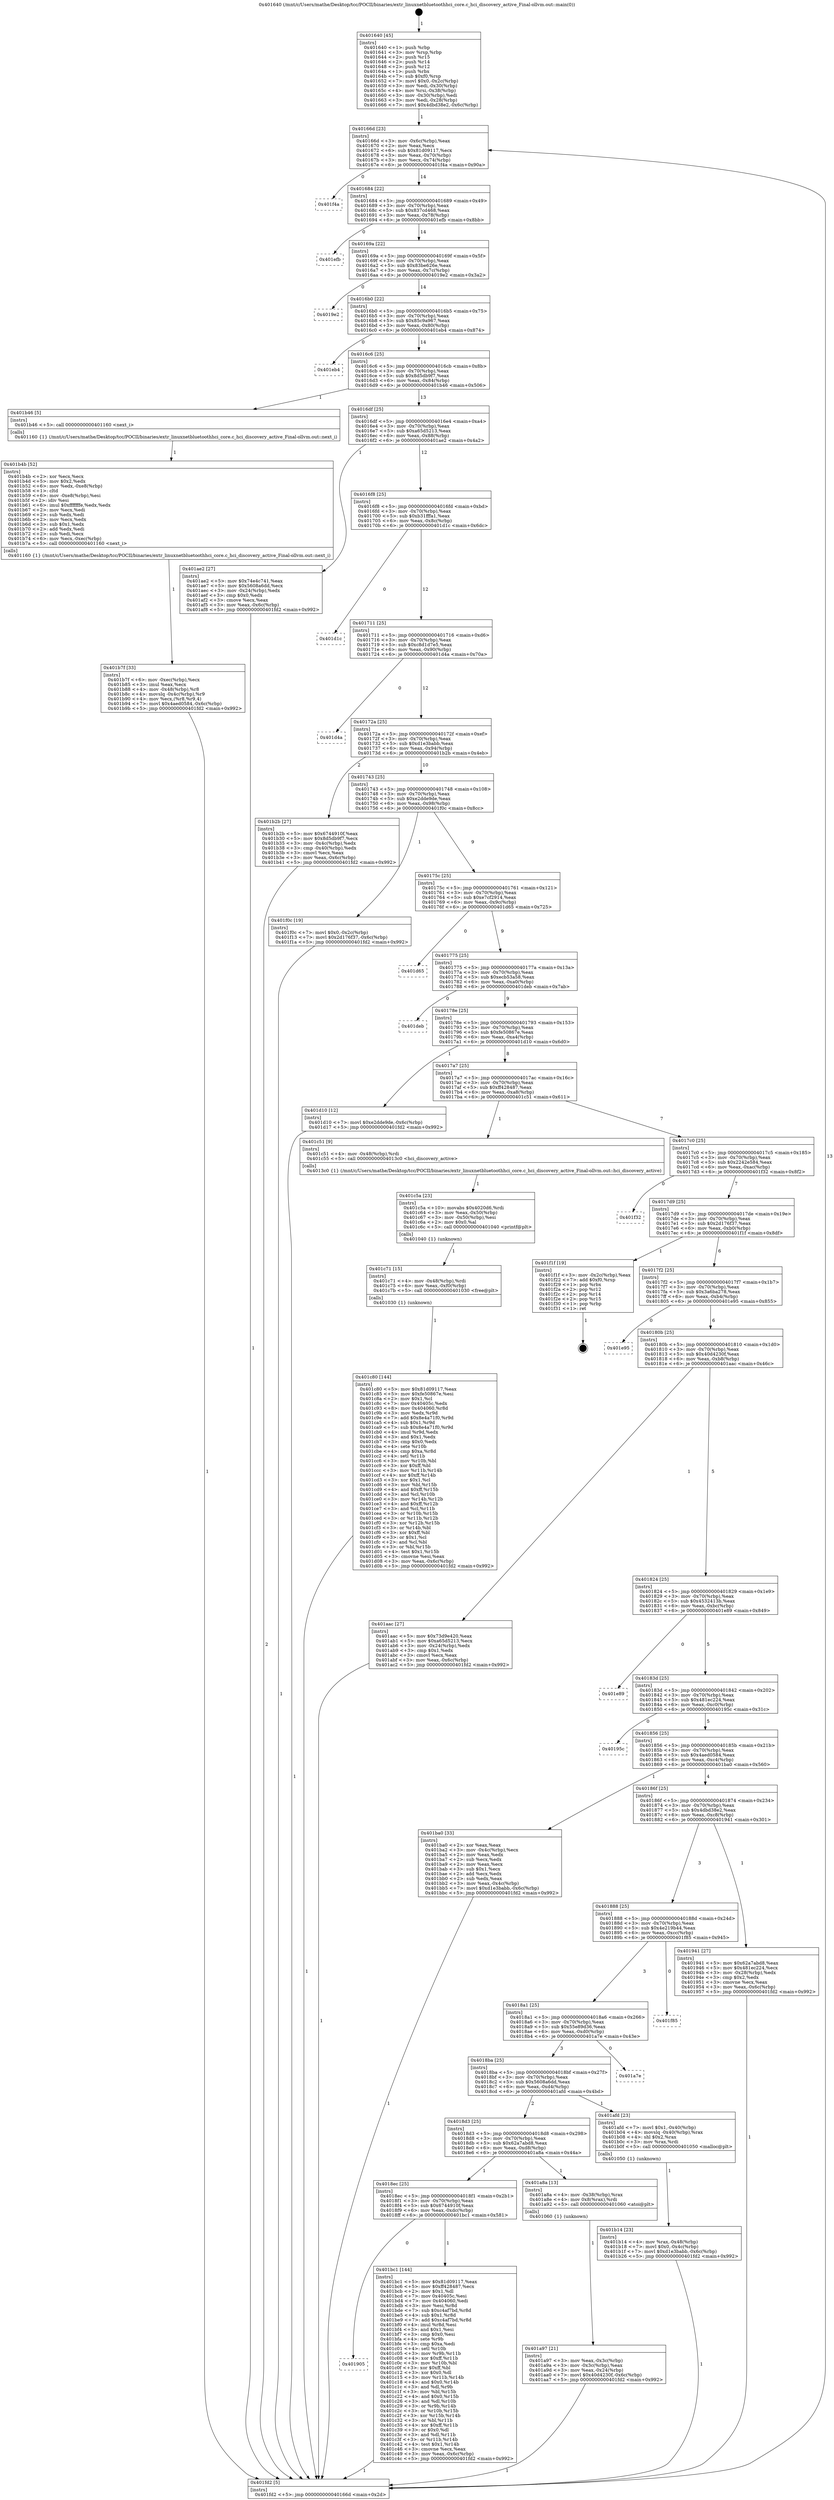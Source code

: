 digraph "0x401640" {
  label = "0x401640 (/mnt/c/Users/mathe/Desktop/tcc/POCII/binaries/extr_linuxnetbluetoothhci_core.c_hci_discovery_active_Final-ollvm.out::main(0))"
  labelloc = "t"
  node[shape=record]

  Entry [label="",width=0.3,height=0.3,shape=circle,fillcolor=black,style=filled]
  "0x40166d" [label="{
     0x40166d [23]\l
     | [instrs]\l
     &nbsp;&nbsp;0x40166d \<+3\>: mov -0x6c(%rbp),%eax\l
     &nbsp;&nbsp;0x401670 \<+2\>: mov %eax,%ecx\l
     &nbsp;&nbsp;0x401672 \<+6\>: sub $0x81d09117,%ecx\l
     &nbsp;&nbsp;0x401678 \<+3\>: mov %eax,-0x70(%rbp)\l
     &nbsp;&nbsp;0x40167b \<+3\>: mov %ecx,-0x74(%rbp)\l
     &nbsp;&nbsp;0x40167e \<+6\>: je 0000000000401f4a \<main+0x90a\>\l
  }"]
  "0x401f4a" [label="{
     0x401f4a\l
  }", style=dashed]
  "0x401684" [label="{
     0x401684 [22]\l
     | [instrs]\l
     &nbsp;&nbsp;0x401684 \<+5\>: jmp 0000000000401689 \<main+0x49\>\l
     &nbsp;&nbsp;0x401689 \<+3\>: mov -0x70(%rbp),%eax\l
     &nbsp;&nbsp;0x40168c \<+5\>: sub $0x837cd468,%eax\l
     &nbsp;&nbsp;0x401691 \<+3\>: mov %eax,-0x78(%rbp)\l
     &nbsp;&nbsp;0x401694 \<+6\>: je 0000000000401efb \<main+0x8bb\>\l
  }"]
  Exit [label="",width=0.3,height=0.3,shape=circle,fillcolor=black,style=filled,peripheries=2]
  "0x401efb" [label="{
     0x401efb\l
  }", style=dashed]
  "0x40169a" [label="{
     0x40169a [22]\l
     | [instrs]\l
     &nbsp;&nbsp;0x40169a \<+5\>: jmp 000000000040169f \<main+0x5f\>\l
     &nbsp;&nbsp;0x40169f \<+3\>: mov -0x70(%rbp),%eax\l
     &nbsp;&nbsp;0x4016a2 \<+5\>: sub $0x83be626e,%eax\l
     &nbsp;&nbsp;0x4016a7 \<+3\>: mov %eax,-0x7c(%rbp)\l
     &nbsp;&nbsp;0x4016aa \<+6\>: je 00000000004019e2 \<main+0x3a2\>\l
  }"]
  "0x401c80" [label="{
     0x401c80 [144]\l
     | [instrs]\l
     &nbsp;&nbsp;0x401c80 \<+5\>: mov $0x81d09117,%eax\l
     &nbsp;&nbsp;0x401c85 \<+5\>: mov $0xfe50867e,%esi\l
     &nbsp;&nbsp;0x401c8a \<+2\>: mov $0x1,%cl\l
     &nbsp;&nbsp;0x401c8c \<+7\>: mov 0x40405c,%edx\l
     &nbsp;&nbsp;0x401c93 \<+8\>: mov 0x404060,%r8d\l
     &nbsp;&nbsp;0x401c9b \<+3\>: mov %edx,%r9d\l
     &nbsp;&nbsp;0x401c9e \<+7\>: add $0x8e4a71f0,%r9d\l
     &nbsp;&nbsp;0x401ca5 \<+4\>: sub $0x1,%r9d\l
     &nbsp;&nbsp;0x401ca9 \<+7\>: sub $0x8e4a71f0,%r9d\l
     &nbsp;&nbsp;0x401cb0 \<+4\>: imul %r9d,%edx\l
     &nbsp;&nbsp;0x401cb4 \<+3\>: and $0x1,%edx\l
     &nbsp;&nbsp;0x401cb7 \<+3\>: cmp $0x0,%edx\l
     &nbsp;&nbsp;0x401cba \<+4\>: sete %r10b\l
     &nbsp;&nbsp;0x401cbe \<+4\>: cmp $0xa,%r8d\l
     &nbsp;&nbsp;0x401cc2 \<+4\>: setl %r11b\l
     &nbsp;&nbsp;0x401cc6 \<+3\>: mov %r10b,%bl\l
     &nbsp;&nbsp;0x401cc9 \<+3\>: xor $0xff,%bl\l
     &nbsp;&nbsp;0x401ccc \<+3\>: mov %r11b,%r14b\l
     &nbsp;&nbsp;0x401ccf \<+4\>: xor $0xff,%r14b\l
     &nbsp;&nbsp;0x401cd3 \<+3\>: xor $0x1,%cl\l
     &nbsp;&nbsp;0x401cd6 \<+3\>: mov %bl,%r15b\l
     &nbsp;&nbsp;0x401cd9 \<+4\>: and $0xff,%r15b\l
     &nbsp;&nbsp;0x401cdd \<+3\>: and %cl,%r10b\l
     &nbsp;&nbsp;0x401ce0 \<+3\>: mov %r14b,%r12b\l
     &nbsp;&nbsp;0x401ce3 \<+4\>: and $0xff,%r12b\l
     &nbsp;&nbsp;0x401ce7 \<+3\>: and %cl,%r11b\l
     &nbsp;&nbsp;0x401cea \<+3\>: or %r10b,%r15b\l
     &nbsp;&nbsp;0x401ced \<+3\>: or %r11b,%r12b\l
     &nbsp;&nbsp;0x401cf0 \<+3\>: xor %r12b,%r15b\l
     &nbsp;&nbsp;0x401cf3 \<+3\>: or %r14b,%bl\l
     &nbsp;&nbsp;0x401cf6 \<+3\>: xor $0xff,%bl\l
     &nbsp;&nbsp;0x401cf9 \<+3\>: or $0x1,%cl\l
     &nbsp;&nbsp;0x401cfc \<+2\>: and %cl,%bl\l
     &nbsp;&nbsp;0x401cfe \<+3\>: or %bl,%r15b\l
     &nbsp;&nbsp;0x401d01 \<+4\>: test $0x1,%r15b\l
     &nbsp;&nbsp;0x401d05 \<+3\>: cmovne %esi,%eax\l
     &nbsp;&nbsp;0x401d08 \<+3\>: mov %eax,-0x6c(%rbp)\l
     &nbsp;&nbsp;0x401d0b \<+5\>: jmp 0000000000401fd2 \<main+0x992\>\l
  }"]
  "0x4019e2" [label="{
     0x4019e2\l
  }", style=dashed]
  "0x4016b0" [label="{
     0x4016b0 [22]\l
     | [instrs]\l
     &nbsp;&nbsp;0x4016b0 \<+5\>: jmp 00000000004016b5 \<main+0x75\>\l
     &nbsp;&nbsp;0x4016b5 \<+3\>: mov -0x70(%rbp),%eax\l
     &nbsp;&nbsp;0x4016b8 \<+5\>: sub $0x85c9a967,%eax\l
     &nbsp;&nbsp;0x4016bd \<+3\>: mov %eax,-0x80(%rbp)\l
     &nbsp;&nbsp;0x4016c0 \<+6\>: je 0000000000401eb4 \<main+0x874\>\l
  }"]
  "0x401c71" [label="{
     0x401c71 [15]\l
     | [instrs]\l
     &nbsp;&nbsp;0x401c71 \<+4\>: mov -0x48(%rbp),%rdi\l
     &nbsp;&nbsp;0x401c75 \<+6\>: mov %eax,-0xf0(%rbp)\l
     &nbsp;&nbsp;0x401c7b \<+5\>: call 0000000000401030 \<free@plt\>\l
     | [calls]\l
     &nbsp;&nbsp;0x401030 \{1\} (unknown)\l
  }"]
  "0x401eb4" [label="{
     0x401eb4\l
  }", style=dashed]
  "0x4016c6" [label="{
     0x4016c6 [25]\l
     | [instrs]\l
     &nbsp;&nbsp;0x4016c6 \<+5\>: jmp 00000000004016cb \<main+0x8b\>\l
     &nbsp;&nbsp;0x4016cb \<+3\>: mov -0x70(%rbp),%eax\l
     &nbsp;&nbsp;0x4016ce \<+5\>: sub $0x8d5db9f7,%eax\l
     &nbsp;&nbsp;0x4016d3 \<+6\>: mov %eax,-0x84(%rbp)\l
     &nbsp;&nbsp;0x4016d9 \<+6\>: je 0000000000401b46 \<main+0x506\>\l
  }"]
  "0x401c5a" [label="{
     0x401c5a [23]\l
     | [instrs]\l
     &nbsp;&nbsp;0x401c5a \<+10\>: movabs $0x4020d6,%rdi\l
     &nbsp;&nbsp;0x401c64 \<+3\>: mov %eax,-0x50(%rbp)\l
     &nbsp;&nbsp;0x401c67 \<+3\>: mov -0x50(%rbp),%esi\l
     &nbsp;&nbsp;0x401c6a \<+2\>: mov $0x0,%al\l
     &nbsp;&nbsp;0x401c6c \<+5\>: call 0000000000401040 \<printf@plt\>\l
     | [calls]\l
     &nbsp;&nbsp;0x401040 \{1\} (unknown)\l
  }"]
  "0x401b46" [label="{
     0x401b46 [5]\l
     | [instrs]\l
     &nbsp;&nbsp;0x401b46 \<+5\>: call 0000000000401160 \<next_i\>\l
     | [calls]\l
     &nbsp;&nbsp;0x401160 \{1\} (/mnt/c/Users/mathe/Desktop/tcc/POCII/binaries/extr_linuxnetbluetoothhci_core.c_hci_discovery_active_Final-ollvm.out::next_i)\l
  }"]
  "0x4016df" [label="{
     0x4016df [25]\l
     | [instrs]\l
     &nbsp;&nbsp;0x4016df \<+5\>: jmp 00000000004016e4 \<main+0xa4\>\l
     &nbsp;&nbsp;0x4016e4 \<+3\>: mov -0x70(%rbp),%eax\l
     &nbsp;&nbsp;0x4016e7 \<+5\>: sub $0xa65d5213,%eax\l
     &nbsp;&nbsp;0x4016ec \<+6\>: mov %eax,-0x88(%rbp)\l
     &nbsp;&nbsp;0x4016f2 \<+6\>: je 0000000000401ae2 \<main+0x4a2\>\l
  }"]
  "0x401905" [label="{
     0x401905\l
  }", style=dashed]
  "0x401ae2" [label="{
     0x401ae2 [27]\l
     | [instrs]\l
     &nbsp;&nbsp;0x401ae2 \<+5\>: mov $0x74e4c741,%eax\l
     &nbsp;&nbsp;0x401ae7 \<+5\>: mov $0x5608a6dd,%ecx\l
     &nbsp;&nbsp;0x401aec \<+3\>: mov -0x24(%rbp),%edx\l
     &nbsp;&nbsp;0x401aef \<+3\>: cmp $0x0,%edx\l
     &nbsp;&nbsp;0x401af2 \<+3\>: cmove %ecx,%eax\l
     &nbsp;&nbsp;0x401af5 \<+3\>: mov %eax,-0x6c(%rbp)\l
     &nbsp;&nbsp;0x401af8 \<+5\>: jmp 0000000000401fd2 \<main+0x992\>\l
  }"]
  "0x4016f8" [label="{
     0x4016f8 [25]\l
     | [instrs]\l
     &nbsp;&nbsp;0x4016f8 \<+5\>: jmp 00000000004016fd \<main+0xbd\>\l
     &nbsp;&nbsp;0x4016fd \<+3\>: mov -0x70(%rbp),%eax\l
     &nbsp;&nbsp;0x401700 \<+5\>: sub $0xb31fffa1,%eax\l
     &nbsp;&nbsp;0x401705 \<+6\>: mov %eax,-0x8c(%rbp)\l
     &nbsp;&nbsp;0x40170b \<+6\>: je 0000000000401d1c \<main+0x6dc\>\l
  }"]
  "0x401bc1" [label="{
     0x401bc1 [144]\l
     | [instrs]\l
     &nbsp;&nbsp;0x401bc1 \<+5\>: mov $0x81d09117,%eax\l
     &nbsp;&nbsp;0x401bc6 \<+5\>: mov $0xff428487,%ecx\l
     &nbsp;&nbsp;0x401bcb \<+2\>: mov $0x1,%dl\l
     &nbsp;&nbsp;0x401bcd \<+7\>: mov 0x40405c,%esi\l
     &nbsp;&nbsp;0x401bd4 \<+7\>: mov 0x404060,%edi\l
     &nbsp;&nbsp;0x401bdb \<+3\>: mov %esi,%r8d\l
     &nbsp;&nbsp;0x401bde \<+7\>: sub $0xc4af7bd,%r8d\l
     &nbsp;&nbsp;0x401be5 \<+4\>: sub $0x1,%r8d\l
     &nbsp;&nbsp;0x401be9 \<+7\>: add $0xc4af7bd,%r8d\l
     &nbsp;&nbsp;0x401bf0 \<+4\>: imul %r8d,%esi\l
     &nbsp;&nbsp;0x401bf4 \<+3\>: and $0x1,%esi\l
     &nbsp;&nbsp;0x401bf7 \<+3\>: cmp $0x0,%esi\l
     &nbsp;&nbsp;0x401bfa \<+4\>: sete %r9b\l
     &nbsp;&nbsp;0x401bfe \<+3\>: cmp $0xa,%edi\l
     &nbsp;&nbsp;0x401c01 \<+4\>: setl %r10b\l
     &nbsp;&nbsp;0x401c05 \<+3\>: mov %r9b,%r11b\l
     &nbsp;&nbsp;0x401c08 \<+4\>: xor $0xff,%r11b\l
     &nbsp;&nbsp;0x401c0c \<+3\>: mov %r10b,%bl\l
     &nbsp;&nbsp;0x401c0f \<+3\>: xor $0xff,%bl\l
     &nbsp;&nbsp;0x401c12 \<+3\>: xor $0x0,%dl\l
     &nbsp;&nbsp;0x401c15 \<+3\>: mov %r11b,%r14b\l
     &nbsp;&nbsp;0x401c18 \<+4\>: and $0x0,%r14b\l
     &nbsp;&nbsp;0x401c1c \<+3\>: and %dl,%r9b\l
     &nbsp;&nbsp;0x401c1f \<+3\>: mov %bl,%r15b\l
     &nbsp;&nbsp;0x401c22 \<+4\>: and $0x0,%r15b\l
     &nbsp;&nbsp;0x401c26 \<+3\>: and %dl,%r10b\l
     &nbsp;&nbsp;0x401c29 \<+3\>: or %r9b,%r14b\l
     &nbsp;&nbsp;0x401c2c \<+3\>: or %r10b,%r15b\l
     &nbsp;&nbsp;0x401c2f \<+3\>: xor %r15b,%r14b\l
     &nbsp;&nbsp;0x401c32 \<+3\>: or %bl,%r11b\l
     &nbsp;&nbsp;0x401c35 \<+4\>: xor $0xff,%r11b\l
     &nbsp;&nbsp;0x401c39 \<+3\>: or $0x0,%dl\l
     &nbsp;&nbsp;0x401c3c \<+3\>: and %dl,%r11b\l
     &nbsp;&nbsp;0x401c3f \<+3\>: or %r11b,%r14b\l
     &nbsp;&nbsp;0x401c42 \<+4\>: test $0x1,%r14b\l
     &nbsp;&nbsp;0x401c46 \<+3\>: cmovne %ecx,%eax\l
     &nbsp;&nbsp;0x401c49 \<+3\>: mov %eax,-0x6c(%rbp)\l
     &nbsp;&nbsp;0x401c4c \<+5\>: jmp 0000000000401fd2 \<main+0x992\>\l
  }"]
  "0x401d1c" [label="{
     0x401d1c\l
  }", style=dashed]
  "0x401711" [label="{
     0x401711 [25]\l
     | [instrs]\l
     &nbsp;&nbsp;0x401711 \<+5\>: jmp 0000000000401716 \<main+0xd6\>\l
     &nbsp;&nbsp;0x401716 \<+3\>: mov -0x70(%rbp),%eax\l
     &nbsp;&nbsp;0x401719 \<+5\>: sub $0xc8d1d7e5,%eax\l
     &nbsp;&nbsp;0x40171e \<+6\>: mov %eax,-0x90(%rbp)\l
     &nbsp;&nbsp;0x401724 \<+6\>: je 0000000000401d4a \<main+0x70a\>\l
  }"]
  "0x401b7f" [label="{
     0x401b7f [33]\l
     | [instrs]\l
     &nbsp;&nbsp;0x401b7f \<+6\>: mov -0xec(%rbp),%ecx\l
     &nbsp;&nbsp;0x401b85 \<+3\>: imul %eax,%ecx\l
     &nbsp;&nbsp;0x401b88 \<+4\>: mov -0x48(%rbp),%r8\l
     &nbsp;&nbsp;0x401b8c \<+4\>: movslq -0x4c(%rbp),%r9\l
     &nbsp;&nbsp;0x401b90 \<+4\>: mov %ecx,(%r8,%r9,4)\l
     &nbsp;&nbsp;0x401b94 \<+7\>: movl $0x4aed0584,-0x6c(%rbp)\l
     &nbsp;&nbsp;0x401b9b \<+5\>: jmp 0000000000401fd2 \<main+0x992\>\l
  }"]
  "0x401d4a" [label="{
     0x401d4a\l
  }", style=dashed]
  "0x40172a" [label="{
     0x40172a [25]\l
     | [instrs]\l
     &nbsp;&nbsp;0x40172a \<+5\>: jmp 000000000040172f \<main+0xef\>\l
     &nbsp;&nbsp;0x40172f \<+3\>: mov -0x70(%rbp),%eax\l
     &nbsp;&nbsp;0x401732 \<+5\>: sub $0xd1e3babb,%eax\l
     &nbsp;&nbsp;0x401737 \<+6\>: mov %eax,-0x94(%rbp)\l
     &nbsp;&nbsp;0x40173d \<+6\>: je 0000000000401b2b \<main+0x4eb\>\l
  }"]
  "0x401b4b" [label="{
     0x401b4b [52]\l
     | [instrs]\l
     &nbsp;&nbsp;0x401b4b \<+2\>: xor %ecx,%ecx\l
     &nbsp;&nbsp;0x401b4d \<+5\>: mov $0x2,%edx\l
     &nbsp;&nbsp;0x401b52 \<+6\>: mov %edx,-0xe8(%rbp)\l
     &nbsp;&nbsp;0x401b58 \<+1\>: cltd\l
     &nbsp;&nbsp;0x401b59 \<+6\>: mov -0xe8(%rbp),%esi\l
     &nbsp;&nbsp;0x401b5f \<+2\>: idiv %esi\l
     &nbsp;&nbsp;0x401b61 \<+6\>: imul $0xfffffffe,%edx,%edx\l
     &nbsp;&nbsp;0x401b67 \<+2\>: mov %ecx,%edi\l
     &nbsp;&nbsp;0x401b69 \<+2\>: sub %edx,%edi\l
     &nbsp;&nbsp;0x401b6b \<+2\>: mov %ecx,%edx\l
     &nbsp;&nbsp;0x401b6d \<+3\>: sub $0x1,%edx\l
     &nbsp;&nbsp;0x401b70 \<+2\>: add %edx,%edi\l
     &nbsp;&nbsp;0x401b72 \<+2\>: sub %edi,%ecx\l
     &nbsp;&nbsp;0x401b74 \<+6\>: mov %ecx,-0xec(%rbp)\l
     &nbsp;&nbsp;0x401b7a \<+5\>: call 0000000000401160 \<next_i\>\l
     | [calls]\l
     &nbsp;&nbsp;0x401160 \{1\} (/mnt/c/Users/mathe/Desktop/tcc/POCII/binaries/extr_linuxnetbluetoothhci_core.c_hci_discovery_active_Final-ollvm.out::next_i)\l
  }"]
  "0x401b2b" [label="{
     0x401b2b [27]\l
     | [instrs]\l
     &nbsp;&nbsp;0x401b2b \<+5\>: mov $0x6744910f,%eax\l
     &nbsp;&nbsp;0x401b30 \<+5\>: mov $0x8d5db9f7,%ecx\l
     &nbsp;&nbsp;0x401b35 \<+3\>: mov -0x4c(%rbp),%edx\l
     &nbsp;&nbsp;0x401b38 \<+3\>: cmp -0x40(%rbp),%edx\l
     &nbsp;&nbsp;0x401b3b \<+3\>: cmovl %ecx,%eax\l
     &nbsp;&nbsp;0x401b3e \<+3\>: mov %eax,-0x6c(%rbp)\l
     &nbsp;&nbsp;0x401b41 \<+5\>: jmp 0000000000401fd2 \<main+0x992\>\l
  }"]
  "0x401743" [label="{
     0x401743 [25]\l
     | [instrs]\l
     &nbsp;&nbsp;0x401743 \<+5\>: jmp 0000000000401748 \<main+0x108\>\l
     &nbsp;&nbsp;0x401748 \<+3\>: mov -0x70(%rbp),%eax\l
     &nbsp;&nbsp;0x40174b \<+5\>: sub $0xe2dde9de,%eax\l
     &nbsp;&nbsp;0x401750 \<+6\>: mov %eax,-0x98(%rbp)\l
     &nbsp;&nbsp;0x401756 \<+6\>: je 0000000000401f0c \<main+0x8cc\>\l
  }"]
  "0x401b14" [label="{
     0x401b14 [23]\l
     | [instrs]\l
     &nbsp;&nbsp;0x401b14 \<+4\>: mov %rax,-0x48(%rbp)\l
     &nbsp;&nbsp;0x401b18 \<+7\>: movl $0x0,-0x4c(%rbp)\l
     &nbsp;&nbsp;0x401b1f \<+7\>: movl $0xd1e3babb,-0x6c(%rbp)\l
     &nbsp;&nbsp;0x401b26 \<+5\>: jmp 0000000000401fd2 \<main+0x992\>\l
  }"]
  "0x401f0c" [label="{
     0x401f0c [19]\l
     | [instrs]\l
     &nbsp;&nbsp;0x401f0c \<+7\>: movl $0x0,-0x2c(%rbp)\l
     &nbsp;&nbsp;0x401f13 \<+7\>: movl $0x2d176f37,-0x6c(%rbp)\l
     &nbsp;&nbsp;0x401f1a \<+5\>: jmp 0000000000401fd2 \<main+0x992\>\l
  }"]
  "0x40175c" [label="{
     0x40175c [25]\l
     | [instrs]\l
     &nbsp;&nbsp;0x40175c \<+5\>: jmp 0000000000401761 \<main+0x121\>\l
     &nbsp;&nbsp;0x401761 \<+3\>: mov -0x70(%rbp),%eax\l
     &nbsp;&nbsp;0x401764 \<+5\>: sub $0xe7cf2914,%eax\l
     &nbsp;&nbsp;0x401769 \<+6\>: mov %eax,-0x9c(%rbp)\l
     &nbsp;&nbsp;0x40176f \<+6\>: je 0000000000401d65 \<main+0x725\>\l
  }"]
  "0x401a97" [label="{
     0x401a97 [21]\l
     | [instrs]\l
     &nbsp;&nbsp;0x401a97 \<+3\>: mov %eax,-0x3c(%rbp)\l
     &nbsp;&nbsp;0x401a9a \<+3\>: mov -0x3c(%rbp),%eax\l
     &nbsp;&nbsp;0x401a9d \<+3\>: mov %eax,-0x24(%rbp)\l
     &nbsp;&nbsp;0x401aa0 \<+7\>: movl $0x40d4230f,-0x6c(%rbp)\l
     &nbsp;&nbsp;0x401aa7 \<+5\>: jmp 0000000000401fd2 \<main+0x992\>\l
  }"]
  "0x401d65" [label="{
     0x401d65\l
  }", style=dashed]
  "0x401775" [label="{
     0x401775 [25]\l
     | [instrs]\l
     &nbsp;&nbsp;0x401775 \<+5\>: jmp 000000000040177a \<main+0x13a\>\l
     &nbsp;&nbsp;0x40177a \<+3\>: mov -0x70(%rbp),%eax\l
     &nbsp;&nbsp;0x40177d \<+5\>: sub $0xecb53a58,%eax\l
     &nbsp;&nbsp;0x401782 \<+6\>: mov %eax,-0xa0(%rbp)\l
     &nbsp;&nbsp;0x401788 \<+6\>: je 0000000000401deb \<main+0x7ab\>\l
  }"]
  "0x4018ec" [label="{
     0x4018ec [25]\l
     | [instrs]\l
     &nbsp;&nbsp;0x4018ec \<+5\>: jmp 00000000004018f1 \<main+0x2b1\>\l
     &nbsp;&nbsp;0x4018f1 \<+3\>: mov -0x70(%rbp),%eax\l
     &nbsp;&nbsp;0x4018f4 \<+5\>: sub $0x6744910f,%eax\l
     &nbsp;&nbsp;0x4018f9 \<+6\>: mov %eax,-0xdc(%rbp)\l
     &nbsp;&nbsp;0x4018ff \<+6\>: je 0000000000401bc1 \<main+0x581\>\l
  }"]
  "0x401deb" [label="{
     0x401deb\l
  }", style=dashed]
  "0x40178e" [label="{
     0x40178e [25]\l
     | [instrs]\l
     &nbsp;&nbsp;0x40178e \<+5\>: jmp 0000000000401793 \<main+0x153\>\l
     &nbsp;&nbsp;0x401793 \<+3\>: mov -0x70(%rbp),%eax\l
     &nbsp;&nbsp;0x401796 \<+5\>: sub $0xfe50867e,%eax\l
     &nbsp;&nbsp;0x40179b \<+6\>: mov %eax,-0xa4(%rbp)\l
     &nbsp;&nbsp;0x4017a1 \<+6\>: je 0000000000401d10 \<main+0x6d0\>\l
  }"]
  "0x401a8a" [label="{
     0x401a8a [13]\l
     | [instrs]\l
     &nbsp;&nbsp;0x401a8a \<+4\>: mov -0x38(%rbp),%rax\l
     &nbsp;&nbsp;0x401a8e \<+4\>: mov 0x8(%rax),%rdi\l
     &nbsp;&nbsp;0x401a92 \<+5\>: call 0000000000401060 \<atoi@plt\>\l
     | [calls]\l
     &nbsp;&nbsp;0x401060 \{1\} (unknown)\l
  }"]
  "0x401d10" [label="{
     0x401d10 [12]\l
     | [instrs]\l
     &nbsp;&nbsp;0x401d10 \<+7\>: movl $0xe2dde9de,-0x6c(%rbp)\l
     &nbsp;&nbsp;0x401d17 \<+5\>: jmp 0000000000401fd2 \<main+0x992\>\l
  }"]
  "0x4017a7" [label="{
     0x4017a7 [25]\l
     | [instrs]\l
     &nbsp;&nbsp;0x4017a7 \<+5\>: jmp 00000000004017ac \<main+0x16c\>\l
     &nbsp;&nbsp;0x4017ac \<+3\>: mov -0x70(%rbp),%eax\l
     &nbsp;&nbsp;0x4017af \<+5\>: sub $0xff428487,%eax\l
     &nbsp;&nbsp;0x4017b4 \<+6\>: mov %eax,-0xa8(%rbp)\l
     &nbsp;&nbsp;0x4017ba \<+6\>: je 0000000000401c51 \<main+0x611\>\l
  }"]
  "0x4018d3" [label="{
     0x4018d3 [25]\l
     | [instrs]\l
     &nbsp;&nbsp;0x4018d3 \<+5\>: jmp 00000000004018d8 \<main+0x298\>\l
     &nbsp;&nbsp;0x4018d8 \<+3\>: mov -0x70(%rbp),%eax\l
     &nbsp;&nbsp;0x4018db \<+5\>: sub $0x62a7abd8,%eax\l
     &nbsp;&nbsp;0x4018e0 \<+6\>: mov %eax,-0xd8(%rbp)\l
     &nbsp;&nbsp;0x4018e6 \<+6\>: je 0000000000401a8a \<main+0x44a\>\l
  }"]
  "0x401c51" [label="{
     0x401c51 [9]\l
     | [instrs]\l
     &nbsp;&nbsp;0x401c51 \<+4\>: mov -0x48(%rbp),%rdi\l
     &nbsp;&nbsp;0x401c55 \<+5\>: call 00000000004013c0 \<hci_discovery_active\>\l
     | [calls]\l
     &nbsp;&nbsp;0x4013c0 \{1\} (/mnt/c/Users/mathe/Desktop/tcc/POCII/binaries/extr_linuxnetbluetoothhci_core.c_hci_discovery_active_Final-ollvm.out::hci_discovery_active)\l
  }"]
  "0x4017c0" [label="{
     0x4017c0 [25]\l
     | [instrs]\l
     &nbsp;&nbsp;0x4017c0 \<+5\>: jmp 00000000004017c5 \<main+0x185\>\l
     &nbsp;&nbsp;0x4017c5 \<+3\>: mov -0x70(%rbp),%eax\l
     &nbsp;&nbsp;0x4017c8 \<+5\>: sub $0x2242e584,%eax\l
     &nbsp;&nbsp;0x4017cd \<+6\>: mov %eax,-0xac(%rbp)\l
     &nbsp;&nbsp;0x4017d3 \<+6\>: je 0000000000401f32 \<main+0x8f2\>\l
  }"]
  "0x401afd" [label="{
     0x401afd [23]\l
     | [instrs]\l
     &nbsp;&nbsp;0x401afd \<+7\>: movl $0x1,-0x40(%rbp)\l
     &nbsp;&nbsp;0x401b04 \<+4\>: movslq -0x40(%rbp),%rax\l
     &nbsp;&nbsp;0x401b08 \<+4\>: shl $0x2,%rax\l
     &nbsp;&nbsp;0x401b0c \<+3\>: mov %rax,%rdi\l
     &nbsp;&nbsp;0x401b0f \<+5\>: call 0000000000401050 \<malloc@plt\>\l
     | [calls]\l
     &nbsp;&nbsp;0x401050 \{1\} (unknown)\l
  }"]
  "0x401f32" [label="{
     0x401f32\l
  }", style=dashed]
  "0x4017d9" [label="{
     0x4017d9 [25]\l
     | [instrs]\l
     &nbsp;&nbsp;0x4017d9 \<+5\>: jmp 00000000004017de \<main+0x19e\>\l
     &nbsp;&nbsp;0x4017de \<+3\>: mov -0x70(%rbp),%eax\l
     &nbsp;&nbsp;0x4017e1 \<+5\>: sub $0x2d176f37,%eax\l
     &nbsp;&nbsp;0x4017e6 \<+6\>: mov %eax,-0xb0(%rbp)\l
     &nbsp;&nbsp;0x4017ec \<+6\>: je 0000000000401f1f \<main+0x8df\>\l
  }"]
  "0x4018ba" [label="{
     0x4018ba [25]\l
     | [instrs]\l
     &nbsp;&nbsp;0x4018ba \<+5\>: jmp 00000000004018bf \<main+0x27f\>\l
     &nbsp;&nbsp;0x4018bf \<+3\>: mov -0x70(%rbp),%eax\l
     &nbsp;&nbsp;0x4018c2 \<+5\>: sub $0x5608a6dd,%eax\l
     &nbsp;&nbsp;0x4018c7 \<+6\>: mov %eax,-0xd4(%rbp)\l
     &nbsp;&nbsp;0x4018cd \<+6\>: je 0000000000401afd \<main+0x4bd\>\l
  }"]
  "0x401f1f" [label="{
     0x401f1f [19]\l
     | [instrs]\l
     &nbsp;&nbsp;0x401f1f \<+3\>: mov -0x2c(%rbp),%eax\l
     &nbsp;&nbsp;0x401f22 \<+7\>: add $0xf0,%rsp\l
     &nbsp;&nbsp;0x401f29 \<+1\>: pop %rbx\l
     &nbsp;&nbsp;0x401f2a \<+2\>: pop %r12\l
     &nbsp;&nbsp;0x401f2c \<+2\>: pop %r14\l
     &nbsp;&nbsp;0x401f2e \<+2\>: pop %r15\l
     &nbsp;&nbsp;0x401f30 \<+1\>: pop %rbp\l
     &nbsp;&nbsp;0x401f31 \<+1\>: ret\l
  }"]
  "0x4017f2" [label="{
     0x4017f2 [25]\l
     | [instrs]\l
     &nbsp;&nbsp;0x4017f2 \<+5\>: jmp 00000000004017f7 \<main+0x1b7\>\l
     &nbsp;&nbsp;0x4017f7 \<+3\>: mov -0x70(%rbp),%eax\l
     &nbsp;&nbsp;0x4017fa \<+5\>: sub $0x3a6ba278,%eax\l
     &nbsp;&nbsp;0x4017ff \<+6\>: mov %eax,-0xb4(%rbp)\l
     &nbsp;&nbsp;0x401805 \<+6\>: je 0000000000401e95 \<main+0x855\>\l
  }"]
  "0x401a7e" [label="{
     0x401a7e\l
  }", style=dashed]
  "0x401e95" [label="{
     0x401e95\l
  }", style=dashed]
  "0x40180b" [label="{
     0x40180b [25]\l
     | [instrs]\l
     &nbsp;&nbsp;0x40180b \<+5\>: jmp 0000000000401810 \<main+0x1d0\>\l
     &nbsp;&nbsp;0x401810 \<+3\>: mov -0x70(%rbp),%eax\l
     &nbsp;&nbsp;0x401813 \<+5\>: sub $0x40d4230f,%eax\l
     &nbsp;&nbsp;0x401818 \<+6\>: mov %eax,-0xb8(%rbp)\l
     &nbsp;&nbsp;0x40181e \<+6\>: je 0000000000401aac \<main+0x46c\>\l
  }"]
  "0x4018a1" [label="{
     0x4018a1 [25]\l
     | [instrs]\l
     &nbsp;&nbsp;0x4018a1 \<+5\>: jmp 00000000004018a6 \<main+0x266\>\l
     &nbsp;&nbsp;0x4018a6 \<+3\>: mov -0x70(%rbp),%eax\l
     &nbsp;&nbsp;0x4018a9 \<+5\>: sub $0x55e89d36,%eax\l
     &nbsp;&nbsp;0x4018ae \<+6\>: mov %eax,-0xd0(%rbp)\l
     &nbsp;&nbsp;0x4018b4 \<+6\>: je 0000000000401a7e \<main+0x43e\>\l
  }"]
  "0x401aac" [label="{
     0x401aac [27]\l
     | [instrs]\l
     &nbsp;&nbsp;0x401aac \<+5\>: mov $0x73d9e420,%eax\l
     &nbsp;&nbsp;0x401ab1 \<+5\>: mov $0xa65d5213,%ecx\l
     &nbsp;&nbsp;0x401ab6 \<+3\>: mov -0x24(%rbp),%edx\l
     &nbsp;&nbsp;0x401ab9 \<+3\>: cmp $0x1,%edx\l
     &nbsp;&nbsp;0x401abc \<+3\>: cmovl %ecx,%eax\l
     &nbsp;&nbsp;0x401abf \<+3\>: mov %eax,-0x6c(%rbp)\l
     &nbsp;&nbsp;0x401ac2 \<+5\>: jmp 0000000000401fd2 \<main+0x992\>\l
  }"]
  "0x401824" [label="{
     0x401824 [25]\l
     | [instrs]\l
     &nbsp;&nbsp;0x401824 \<+5\>: jmp 0000000000401829 \<main+0x1e9\>\l
     &nbsp;&nbsp;0x401829 \<+3\>: mov -0x70(%rbp),%eax\l
     &nbsp;&nbsp;0x40182c \<+5\>: sub $0x4532413b,%eax\l
     &nbsp;&nbsp;0x401831 \<+6\>: mov %eax,-0xbc(%rbp)\l
     &nbsp;&nbsp;0x401837 \<+6\>: je 0000000000401e89 \<main+0x849\>\l
  }"]
  "0x401f85" [label="{
     0x401f85\l
  }", style=dashed]
  "0x401e89" [label="{
     0x401e89\l
  }", style=dashed]
  "0x40183d" [label="{
     0x40183d [25]\l
     | [instrs]\l
     &nbsp;&nbsp;0x40183d \<+5\>: jmp 0000000000401842 \<main+0x202\>\l
     &nbsp;&nbsp;0x401842 \<+3\>: mov -0x70(%rbp),%eax\l
     &nbsp;&nbsp;0x401845 \<+5\>: sub $0x481ec224,%eax\l
     &nbsp;&nbsp;0x40184a \<+6\>: mov %eax,-0xc0(%rbp)\l
     &nbsp;&nbsp;0x401850 \<+6\>: je 000000000040195c \<main+0x31c\>\l
  }"]
  "0x401640" [label="{
     0x401640 [45]\l
     | [instrs]\l
     &nbsp;&nbsp;0x401640 \<+1\>: push %rbp\l
     &nbsp;&nbsp;0x401641 \<+3\>: mov %rsp,%rbp\l
     &nbsp;&nbsp;0x401644 \<+2\>: push %r15\l
     &nbsp;&nbsp;0x401646 \<+2\>: push %r14\l
     &nbsp;&nbsp;0x401648 \<+2\>: push %r12\l
     &nbsp;&nbsp;0x40164a \<+1\>: push %rbx\l
     &nbsp;&nbsp;0x40164b \<+7\>: sub $0xf0,%rsp\l
     &nbsp;&nbsp;0x401652 \<+7\>: movl $0x0,-0x2c(%rbp)\l
     &nbsp;&nbsp;0x401659 \<+3\>: mov %edi,-0x30(%rbp)\l
     &nbsp;&nbsp;0x40165c \<+4\>: mov %rsi,-0x38(%rbp)\l
     &nbsp;&nbsp;0x401660 \<+3\>: mov -0x30(%rbp),%edi\l
     &nbsp;&nbsp;0x401663 \<+3\>: mov %edi,-0x28(%rbp)\l
     &nbsp;&nbsp;0x401666 \<+7\>: movl $0x4dbd38e2,-0x6c(%rbp)\l
  }"]
  "0x40195c" [label="{
     0x40195c\l
  }", style=dashed]
  "0x401856" [label="{
     0x401856 [25]\l
     | [instrs]\l
     &nbsp;&nbsp;0x401856 \<+5\>: jmp 000000000040185b \<main+0x21b\>\l
     &nbsp;&nbsp;0x40185b \<+3\>: mov -0x70(%rbp),%eax\l
     &nbsp;&nbsp;0x40185e \<+5\>: sub $0x4aed0584,%eax\l
     &nbsp;&nbsp;0x401863 \<+6\>: mov %eax,-0xc4(%rbp)\l
     &nbsp;&nbsp;0x401869 \<+6\>: je 0000000000401ba0 \<main+0x560\>\l
  }"]
  "0x401fd2" [label="{
     0x401fd2 [5]\l
     | [instrs]\l
     &nbsp;&nbsp;0x401fd2 \<+5\>: jmp 000000000040166d \<main+0x2d\>\l
  }"]
  "0x401ba0" [label="{
     0x401ba0 [33]\l
     | [instrs]\l
     &nbsp;&nbsp;0x401ba0 \<+2\>: xor %eax,%eax\l
     &nbsp;&nbsp;0x401ba2 \<+3\>: mov -0x4c(%rbp),%ecx\l
     &nbsp;&nbsp;0x401ba5 \<+2\>: mov %eax,%edx\l
     &nbsp;&nbsp;0x401ba7 \<+2\>: sub %ecx,%edx\l
     &nbsp;&nbsp;0x401ba9 \<+2\>: mov %eax,%ecx\l
     &nbsp;&nbsp;0x401bab \<+3\>: sub $0x1,%ecx\l
     &nbsp;&nbsp;0x401bae \<+2\>: add %ecx,%edx\l
     &nbsp;&nbsp;0x401bb0 \<+2\>: sub %edx,%eax\l
     &nbsp;&nbsp;0x401bb2 \<+3\>: mov %eax,-0x4c(%rbp)\l
     &nbsp;&nbsp;0x401bb5 \<+7\>: movl $0xd1e3babb,-0x6c(%rbp)\l
     &nbsp;&nbsp;0x401bbc \<+5\>: jmp 0000000000401fd2 \<main+0x992\>\l
  }"]
  "0x40186f" [label="{
     0x40186f [25]\l
     | [instrs]\l
     &nbsp;&nbsp;0x40186f \<+5\>: jmp 0000000000401874 \<main+0x234\>\l
     &nbsp;&nbsp;0x401874 \<+3\>: mov -0x70(%rbp),%eax\l
     &nbsp;&nbsp;0x401877 \<+5\>: sub $0x4dbd38e2,%eax\l
     &nbsp;&nbsp;0x40187c \<+6\>: mov %eax,-0xc8(%rbp)\l
     &nbsp;&nbsp;0x401882 \<+6\>: je 0000000000401941 \<main+0x301\>\l
  }"]
  "0x401888" [label="{
     0x401888 [25]\l
     | [instrs]\l
     &nbsp;&nbsp;0x401888 \<+5\>: jmp 000000000040188d \<main+0x24d\>\l
     &nbsp;&nbsp;0x40188d \<+3\>: mov -0x70(%rbp),%eax\l
     &nbsp;&nbsp;0x401890 \<+5\>: sub $0x4e219b44,%eax\l
     &nbsp;&nbsp;0x401895 \<+6\>: mov %eax,-0xcc(%rbp)\l
     &nbsp;&nbsp;0x40189b \<+6\>: je 0000000000401f85 \<main+0x945\>\l
  }"]
  "0x401941" [label="{
     0x401941 [27]\l
     | [instrs]\l
     &nbsp;&nbsp;0x401941 \<+5\>: mov $0x62a7abd8,%eax\l
     &nbsp;&nbsp;0x401946 \<+5\>: mov $0x481ec224,%ecx\l
     &nbsp;&nbsp;0x40194b \<+3\>: mov -0x28(%rbp),%edx\l
     &nbsp;&nbsp;0x40194e \<+3\>: cmp $0x2,%edx\l
     &nbsp;&nbsp;0x401951 \<+3\>: cmovne %ecx,%eax\l
     &nbsp;&nbsp;0x401954 \<+3\>: mov %eax,-0x6c(%rbp)\l
     &nbsp;&nbsp;0x401957 \<+5\>: jmp 0000000000401fd2 \<main+0x992\>\l
  }"]
  Entry -> "0x401640" [label=" 1"]
  "0x40166d" -> "0x401f4a" [label=" 0"]
  "0x40166d" -> "0x401684" [label=" 14"]
  "0x401f1f" -> Exit [label=" 1"]
  "0x401684" -> "0x401efb" [label=" 0"]
  "0x401684" -> "0x40169a" [label=" 14"]
  "0x401f0c" -> "0x401fd2" [label=" 1"]
  "0x40169a" -> "0x4019e2" [label=" 0"]
  "0x40169a" -> "0x4016b0" [label=" 14"]
  "0x401d10" -> "0x401fd2" [label=" 1"]
  "0x4016b0" -> "0x401eb4" [label=" 0"]
  "0x4016b0" -> "0x4016c6" [label=" 14"]
  "0x401c80" -> "0x401fd2" [label=" 1"]
  "0x4016c6" -> "0x401b46" [label=" 1"]
  "0x4016c6" -> "0x4016df" [label=" 13"]
  "0x401c71" -> "0x401c80" [label=" 1"]
  "0x4016df" -> "0x401ae2" [label=" 1"]
  "0x4016df" -> "0x4016f8" [label=" 12"]
  "0x401c5a" -> "0x401c71" [label=" 1"]
  "0x4016f8" -> "0x401d1c" [label=" 0"]
  "0x4016f8" -> "0x401711" [label=" 12"]
  "0x401c51" -> "0x401c5a" [label=" 1"]
  "0x401711" -> "0x401d4a" [label=" 0"]
  "0x401711" -> "0x40172a" [label=" 12"]
  "0x4018ec" -> "0x401905" [label=" 0"]
  "0x40172a" -> "0x401b2b" [label=" 2"]
  "0x40172a" -> "0x401743" [label=" 10"]
  "0x4018ec" -> "0x401bc1" [label=" 1"]
  "0x401743" -> "0x401f0c" [label=" 1"]
  "0x401743" -> "0x40175c" [label=" 9"]
  "0x401bc1" -> "0x401fd2" [label=" 1"]
  "0x40175c" -> "0x401d65" [label=" 0"]
  "0x40175c" -> "0x401775" [label=" 9"]
  "0x401ba0" -> "0x401fd2" [label=" 1"]
  "0x401775" -> "0x401deb" [label=" 0"]
  "0x401775" -> "0x40178e" [label=" 9"]
  "0x401b7f" -> "0x401fd2" [label=" 1"]
  "0x40178e" -> "0x401d10" [label=" 1"]
  "0x40178e" -> "0x4017a7" [label=" 8"]
  "0x401b4b" -> "0x401b7f" [label=" 1"]
  "0x4017a7" -> "0x401c51" [label=" 1"]
  "0x4017a7" -> "0x4017c0" [label=" 7"]
  "0x401b2b" -> "0x401fd2" [label=" 2"]
  "0x4017c0" -> "0x401f32" [label=" 0"]
  "0x4017c0" -> "0x4017d9" [label=" 7"]
  "0x401b14" -> "0x401fd2" [label=" 1"]
  "0x4017d9" -> "0x401f1f" [label=" 1"]
  "0x4017d9" -> "0x4017f2" [label=" 6"]
  "0x401ae2" -> "0x401fd2" [label=" 1"]
  "0x4017f2" -> "0x401e95" [label=" 0"]
  "0x4017f2" -> "0x40180b" [label=" 6"]
  "0x401aac" -> "0x401fd2" [label=" 1"]
  "0x40180b" -> "0x401aac" [label=" 1"]
  "0x40180b" -> "0x401824" [label=" 5"]
  "0x401a8a" -> "0x401a97" [label=" 1"]
  "0x401824" -> "0x401e89" [label=" 0"]
  "0x401824" -> "0x40183d" [label=" 5"]
  "0x4018d3" -> "0x4018ec" [label=" 1"]
  "0x40183d" -> "0x40195c" [label=" 0"]
  "0x40183d" -> "0x401856" [label=" 5"]
  "0x401b46" -> "0x401b4b" [label=" 1"]
  "0x401856" -> "0x401ba0" [label=" 1"]
  "0x401856" -> "0x40186f" [label=" 4"]
  "0x4018ba" -> "0x4018d3" [label=" 2"]
  "0x40186f" -> "0x401941" [label=" 1"]
  "0x40186f" -> "0x401888" [label=" 3"]
  "0x401941" -> "0x401fd2" [label=" 1"]
  "0x401640" -> "0x40166d" [label=" 1"]
  "0x401fd2" -> "0x40166d" [label=" 13"]
  "0x4018d3" -> "0x401a8a" [label=" 1"]
  "0x401888" -> "0x401f85" [label=" 0"]
  "0x401888" -> "0x4018a1" [label=" 3"]
  "0x401a97" -> "0x401fd2" [label=" 1"]
  "0x4018a1" -> "0x401a7e" [label=" 0"]
  "0x4018a1" -> "0x4018ba" [label=" 3"]
  "0x401afd" -> "0x401b14" [label=" 1"]
  "0x4018ba" -> "0x401afd" [label=" 1"]
}
